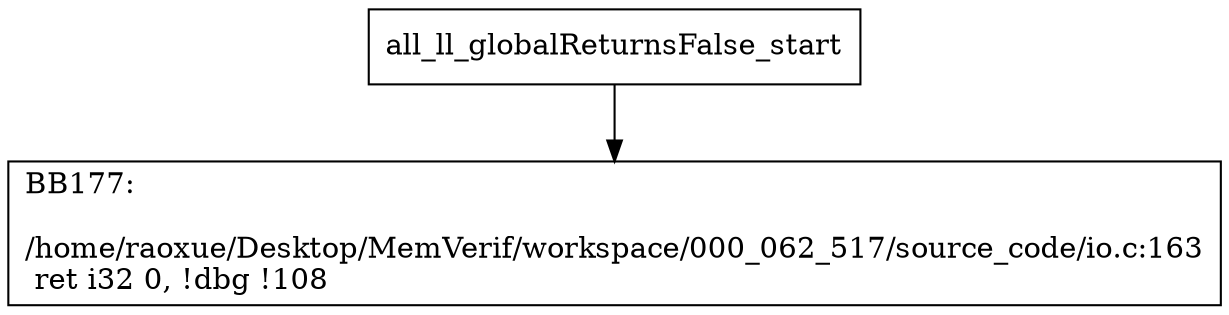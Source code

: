 digraph "CFG for'all_ll_globalReturnsFalse' function" {
	BBall_ll_globalReturnsFalse_start[shape=record,label="{all_ll_globalReturnsFalse_start}"];
	BBall_ll_globalReturnsFalse_start-> all_ll_globalReturnsFalseBB177;
	all_ll_globalReturnsFalseBB177 [shape=record, label="{BB177:\l\l/home/raoxue/Desktop/MemVerif/workspace/000_062_517/source_code/io.c:163\l
  ret i32 0, !dbg !108\l
}"];
}
